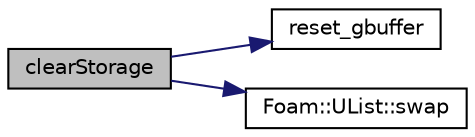 digraph "clearStorage"
{
  bgcolor="transparent";
  edge [fontname="Helvetica",fontsize="10",labelfontname="Helvetica",labelfontsize="10"];
  node [fontname="Helvetica",fontsize="10",shape=record];
  rankdir="LR";
  Node1 [label="clearStorage",height=0.2,width=0.4,color="black", fillcolor="grey75", style="filled" fontcolor="black"];
  Node1 -> Node2 [color="midnightblue",fontsize="10",style="solid",fontname="Helvetica"];
  Node2 [label="reset_gbuffer",height=0.2,width=0.4,color="black",URL="$classFoam_1_1Detail_1_1IListStreamAllocator.html#a0af606d00c4b4e103f0db3a838e3227f",tooltip="Convenience method to address the underlying List storage. "];
  Node1 -> Node3 [color="midnightblue",fontsize="10",style="solid",fontname="Helvetica"];
  Node3 [label="Foam::UList::swap",height=0.2,width=0.4,color="black",URL="$classFoam_1_1UList.html#a22c2908c381fcee8f523cb6359994c55",tooltip="Swap content with another UList of the same type in constant time. "];
}
